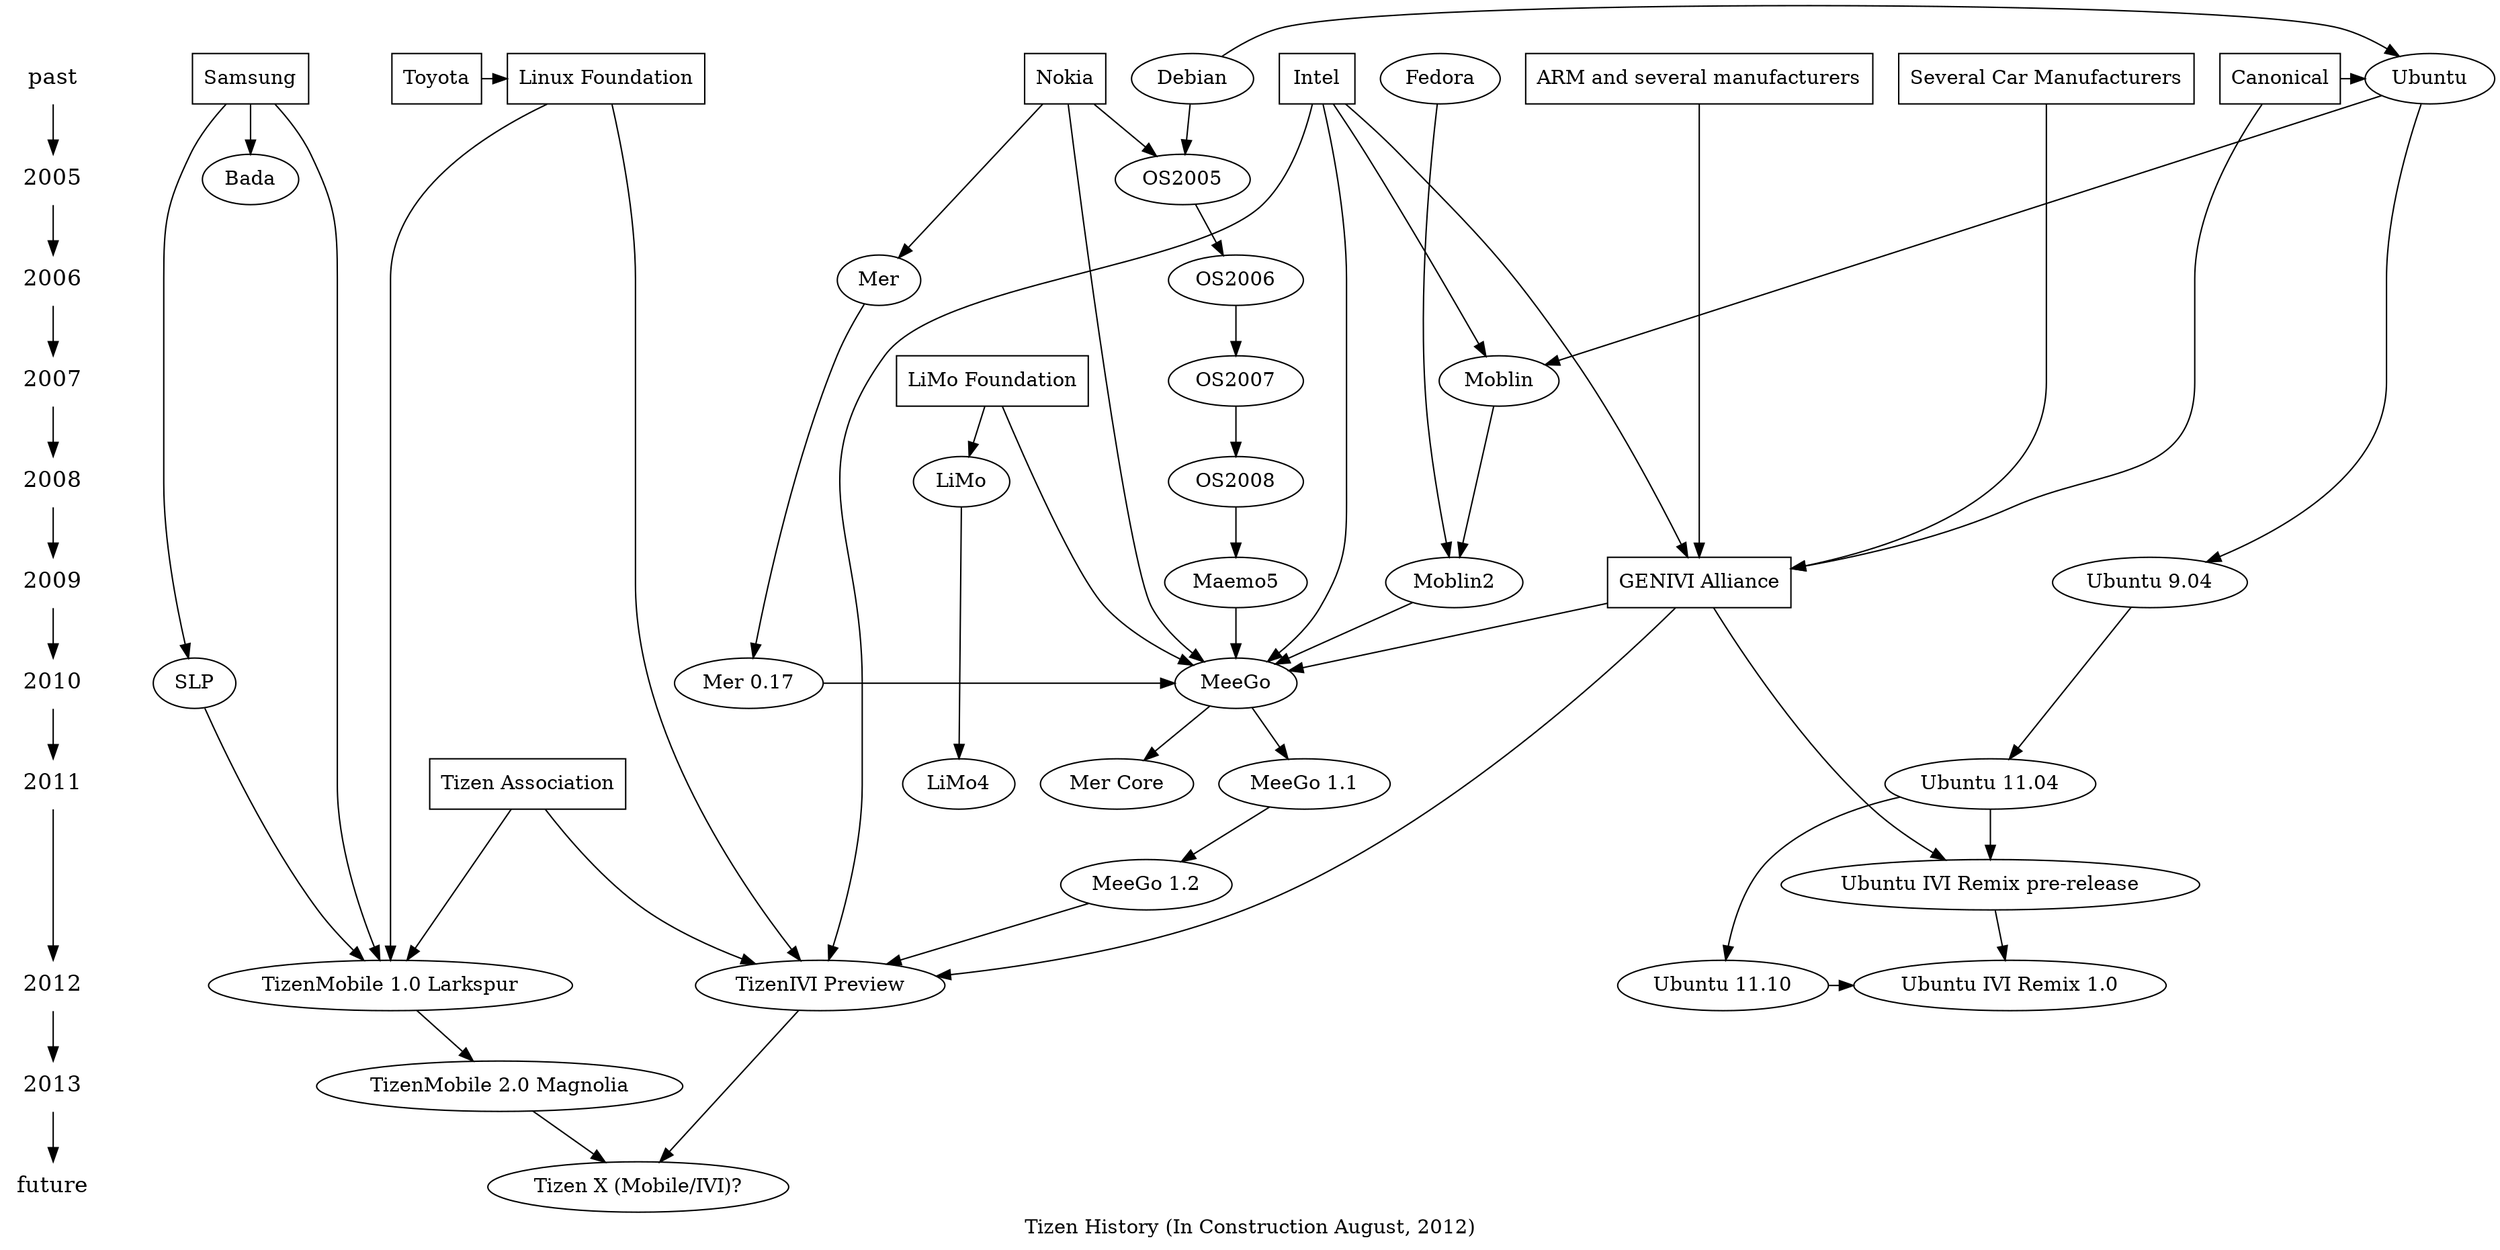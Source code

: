 digraph tizenhistory {
graph [label="Tizen History (In Construction August, 2012)"]
/*timeline*/
{
	node [shape=plaintext, fontsize=16];
	"past" -> /*1990 ->
	1991 -> 1992 -> 1993 -> 1994 -> 1995 ->
	1996 -> 1997 -> 1998 -> 1999 -> 2000 ->
	2001 -> 2002 -> 2003 -> 2004 ->*/ 2005 ->
	2006 -> 2007 -> 2008 -> 2009 -> 2010 ->
	2011 -> 2012 -> 2013 -> "future";
}

/* Organizations */
{
	node [shape=box];
	{ rank = same; "past"; "Nokia"}
	{ rank = same; "past"; "Intel"}
	{ rank = same; "past"; "Samsung"}
	{ rank = same; "past"; "ARM and several manufacturers"}
	{ rank = same; "past"; "Several Car Manufacturers"}
	{ rank = same; "past"; "Canonical"}
	{ rank = same; "past"; "Linux Foundation"}
	{ rank = same; "past"; "Toyota"}
	{ rank = same; "2007"; "LiMo Foundation"}
	{ rank = same; "2009"; "GENIVI Alliance"}
	{ rank = same; "2011"; "Tizen Association"} //?
"Toyota" -> "Linux Foundation";
"Intel" -> "GENIVI Alliance";
"Several Car Manufacturers" -> "GENIVI Alliance";
"ARM and several manufacturers" -> "GENIVI Alliance";
"Canonical" -> "GENIVI Alliance";
}

/* Technologies */
{
	node [shape=plaintext];
//	"HTML5";
}

/* OS */
{ rank = same; "past"; "Ubuntu"; "Fedora"; "Debian"}
{ rank = same; 2005; "OS2005"}
{ rank = same; 2006; "OS2006"}
{ rank = same; 2007; "OS2007"; "Moblin"}
{ rank = same; 2008; "OS2008"; "LiMo"}
{ rank = same; 2009; "Maemo5"; "Moblin2"; "Ubuntu 9.04"}
{ rank = same; 2010; "MeeGo"; "Mer 0.17"; "SLP"}
{ rank = same; 2011; "Ubuntu 11.04"; "LiMo4"}
{ rank = same; "Ubuntu 11.10"; "Ubuntu IVI Remix 1.0"}
{ rank = same; 2012; "TizenMobile 1.0 Larkspur"; "TizenIVI Preview"};
{ rank = same; "TizenMobile 1.0 Larkspur" }
{ rank = same; 2013; "TizenMobile 2.0 Magnolia" }
	"Debian" -> "Ubuntu";
	"Debian" -> "OS2005" -> "OS2006" -> "OS2007" -> "OS2008" -> "Maemo5" -> "MeeGo";
	"Ubuntu" -> "Moblin" -> "Moblin2";
	"Fedora" -> "Moblin2" -> "MeeGo";
	"Mer" -> "Mer 0.17" -> "MeeGo" -> "Mer Core";
	"LiMo" -> "LiMo4";
	"MeeGo" -> "MeeGo 1.1" -> "MeeGo 1.2" -> "TizenIVI Preview";
	"SLP" -> "TizenMobile 1.0 Larkspur";
	"TizenMobile 1.0 Larkspur" -> "TizenMobile 2.0 Magnolia" -> "Tizen X (Mobile/IVI)?";
	"TizenIVI Preview" -> "Tizen X (Mobile/IVI)?";
	"Ubuntu" -> "Ubuntu 9.04" -> "Ubuntu 11.04" -> "Ubuntu 11.10" -> "Ubuntu IVI Remix 1.0";
	"Ubuntu 11.04" -> "Ubuntu IVI Remix pre-release" -> "Ubuntu IVI Remix 1.0";

"Canonical" -> "Ubuntu";
"Nokia" -> "OS2005";
"Intel" -> "Moblin";
"Intel" -> "MeeGo";
"Nokia" -> "Mer";
"Nokia" -> "MeeGo";
"Samsung" -> "Bada";
"Samsung" -> "SLP";
"Intel" -> "TizenIVI Preview";
"Samsung" -> "TizenMobile 1.0 Larkspur";
"GENIVI Alliance" -> "MeeGo";
"GENIVI Alliance" -> "TizenIVI Preview";
"GENIVI Alliance" -> "Ubuntu IVI Remix pre-release";
"LiMo Foundation" -> "LiMo";
"LiMo Foundation" -> "MeeGo";
"Tizen Association" -> "TizenIVI Preview";
"Tizen Association" -> "TizenMobile 1.0 Larkspur";
"Linux Foundation" -> "TizenIVI Preview";
"Linux Foundation" -> "TizenMobile 1.0 Larkspur";
}

